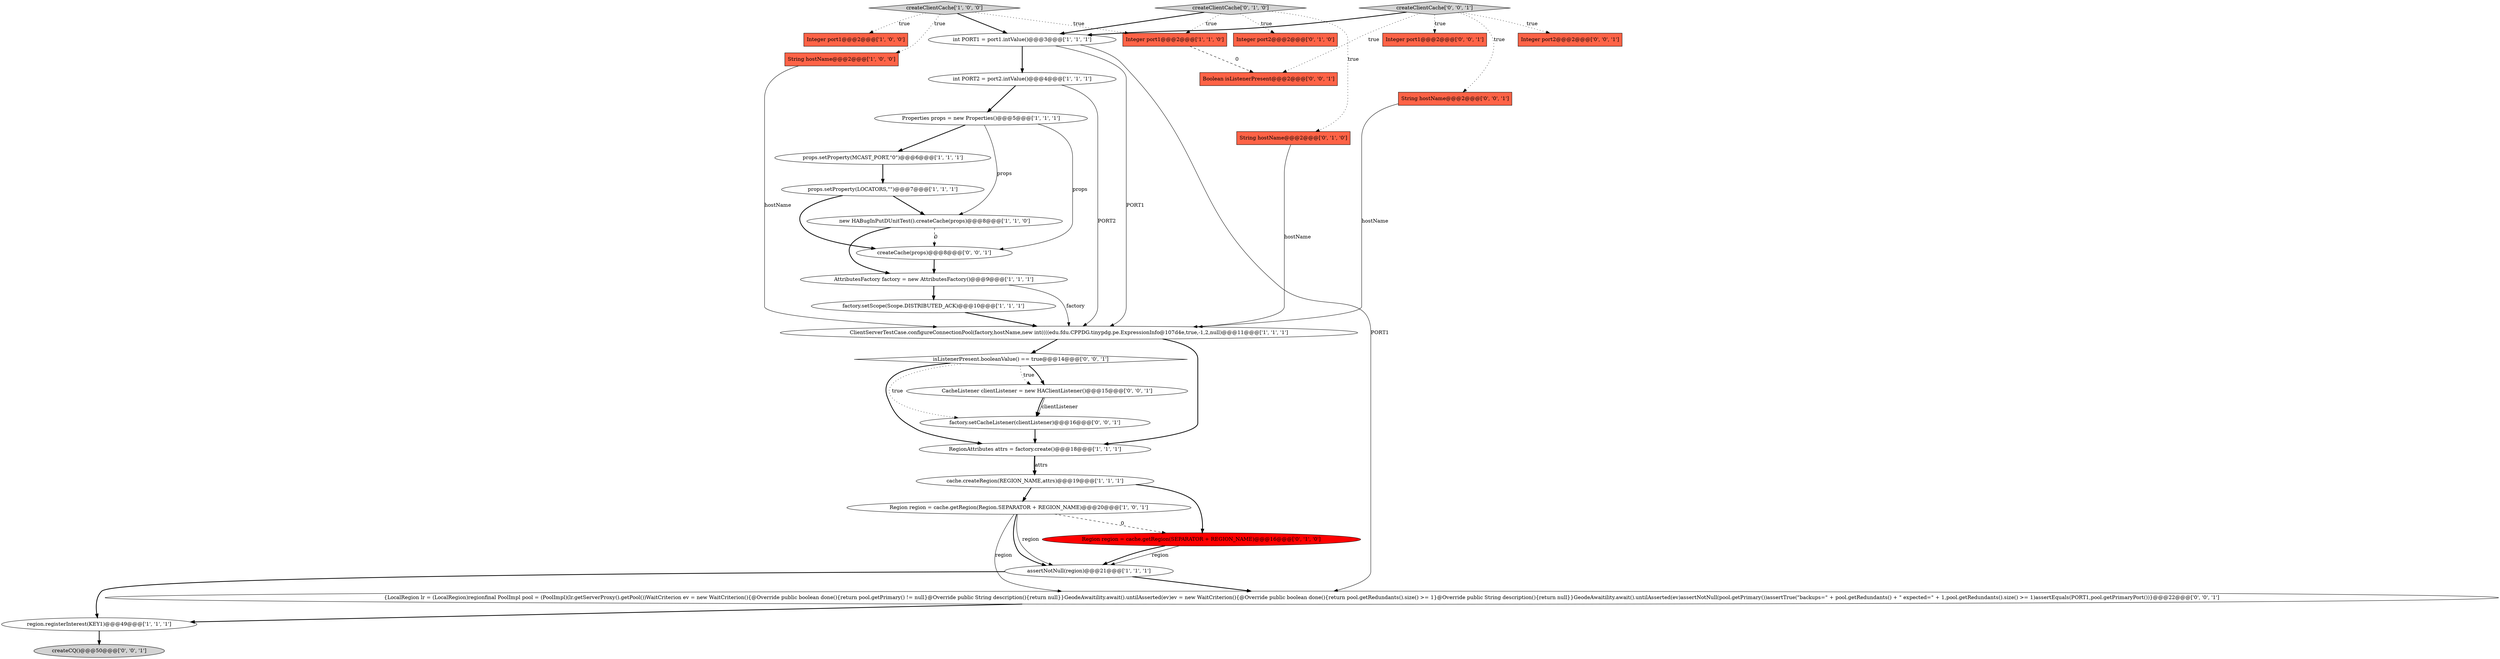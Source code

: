 digraph {
6 [style = filled, label = "props.setProperty(MCAST_PORT,\"0\")@@@6@@@['1', '1', '1']", fillcolor = white, shape = ellipse image = "AAA0AAABBB1BBB"];
13 [style = filled, label = "Properties props = new Properties()@@@5@@@['1', '1', '1']", fillcolor = white, shape = ellipse image = "AAA0AAABBB1BBB"];
3 [style = filled, label = "new HABugInPutDUnitTest().createCache(props)@@@8@@@['1', '1', '0']", fillcolor = white, shape = ellipse image = "AAA0AAABBB1BBB"];
10 [style = filled, label = "int PORT2 = port2.intValue()@@@4@@@['1', '1', '1']", fillcolor = white, shape = ellipse image = "AAA0AAABBB1BBB"];
17 [style = filled, label = "createClientCache['1', '0', '0']", fillcolor = lightgray, shape = diamond image = "AAA0AAABBB1BBB"];
25 [style = filled, label = "{LocalRegion lr = (LocalRegion)regionfinal PoolImpl pool = (PoolImpl)(lr.getServerProxy().getPool())WaitCriterion ev = new WaitCriterion(){@Override public boolean done(){return pool.getPrimary() != null}@Override public String description(){return null}}GeodeAwaitility.await().untilAsserted(ev)ev = new WaitCriterion(){@Override public boolean done(){return pool.getRedundants().size() >= 1}@Override public String description(){return null}}GeodeAwaitility.await().untilAsserted(ev)assertNotNull(pool.getPrimary())assertTrue(\"backups=\" + pool.getRedundants() + \" expected=\" + 1,pool.getRedundants().size() >= 1)assertEquals(PORT1,pool.getPrimaryPort())}@@@22@@@['0', '0', '1']", fillcolor = white, shape = ellipse image = "AAA0AAABBB3BBB"];
5 [style = filled, label = "region.registerInterest(KEY1)@@@49@@@['1', '1', '1']", fillcolor = white, shape = ellipse image = "AAA0AAABBB1BBB"];
23 [style = filled, label = "createCQ()@@@50@@@['0', '0', '1']", fillcolor = lightgray, shape = ellipse image = "AAA0AAABBB3BBB"];
11 [style = filled, label = "String hostName@@@2@@@['1', '0', '0']", fillcolor = tomato, shape = box image = "AAA0AAABBB1BBB"];
8 [style = filled, label = "cache.createRegion(REGION_NAME,attrs)@@@19@@@['1', '1', '1']", fillcolor = white, shape = ellipse image = "AAA0AAABBB1BBB"];
30 [style = filled, label = "Boolean isListenerPresent@@@2@@@['0', '0', '1']", fillcolor = tomato, shape = box image = "AAA0AAABBB3BBB"];
21 [style = filled, label = "Region region = cache.getRegion(SEPARATOR + REGION_NAME)@@@16@@@['0', '1', '0']", fillcolor = red, shape = ellipse image = "AAA1AAABBB2BBB"];
27 [style = filled, label = "factory.setCacheListener(clientListener)@@@16@@@['0', '0', '1']", fillcolor = white, shape = ellipse image = "AAA0AAABBB3BBB"];
9 [style = filled, label = "Integer port1@@@2@@@['1', '0', '0']", fillcolor = tomato, shape = box image = "AAA0AAABBB1BBB"];
32 [style = filled, label = "createCache(props)@@@8@@@['0', '0', '1']", fillcolor = white, shape = ellipse image = "AAA0AAABBB3BBB"];
12 [style = filled, label = "Integer port1@@@2@@@['1', '1', '0']", fillcolor = tomato, shape = box image = "AAA0AAABBB1BBB"];
2 [style = filled, label = "int PORT1 = port1.intValue()@@@3@@@['1', '1', '1']", fillcolor = white, shape = ellipse image = "AAA0AAABBB1BBB"];
18 [style = filled, label = "createClientCache['0', '1', '0']", fillcolor = lightgray, shape = diamond image = "AAA0AAABBB2BBB"];
7 [style = filled, label = "AttributesFactory factory = new AttributesFactory()@@@9@@@['1', '1', '1']", fillcolor = white, shape = ellipse image = "AAA0AAABBB1BBB"];
24 [style = filled, label = "String hostName@@@2@@@['0', '0', '1']", fillcolor = tomato, shape = box image = "AAA0AAABBB3BBB"];
4 [style = filled, label = "Region region = cache.getRegion(Region.SEPARATOR + REGION_NAME)@@@20@@@['1', '0', '1']", fillcolor = white, shape = ellipse image = "AAA0AAABBB1BBB"];
26 [style = filled, label = "createClientCache['0', '0', '1']", fillcolor = lightgray, shape = diamond image = "AAA0AAABBB3BBB"];
31 [style = filled, label = "isListenerPresent.booleanValue() == true@@@14@@@['0', '0', '1']", fillcolor = white, shape = diamond image = "AAA0AAABBB3BBB"];
19 [style = filled, label = "Integer port2@@@2@@@['0', '1', '0']", fillcolor = tomato, shape = box image = "AAA0AAABBB2BBB"];
0 [style = filled, label = "props.setProperty(LOCATORS,\"\")@@@7@@@['1', '1', '1']", fillcolor = white, shape = ellipse image = "AAA0AAABBB1BBB"];
15 [style = filled, label = "ClientServerTestCase.configureConnectionPool(factory,hostName,new int((((edu.fdu.CPPDG.tinypdg.pe.ExpressionInfo@107d4e,true,-1,2,null)@@@11@@@['1', '1', '1']", fillcolor = white, shape = ellipse image = "AAA0AAABBB1BBB"];
28 [style = filled, label = "Integer port1@@@2@@@['0', '0', '1']", fillcolor = tomato, shape = box image = "AAA0AAABBB3BBB"];
14 [style = filled, label = "factory.setScope(Scope.DISTRIBUTED_ACK)@@@10@@@['1', '1', '1']", fillcolor = white, shape = ellipse image = "AAA0AAABBB1BBB"];
22 [style = filled, label = "Integer port2@@@2@@@['0', '0', '1']", fillcolor = tomato, shape = box image = "AAA0AAABBB3BBB"];
29 [style = filled, label = "CacheListener clientListener = new HAClientListener()@@@15@@@['0', '0', '1']", fillcolor = white, shape = ellipse image = "AAA0AAABBB3BBB"];
16 [style = filled, label = "assertNotNull(region)@@@21@@@['1', '1', '1']", fillcolor = white, shape = ellipse image = "AAA0AAABBB1BBB"];
20 [style = filled, label = "String hostName@@@2@@@['0', '1', '0']", fillcolor = tomato, shape = box image = "AAA0AAABBB2BBB"];
1 [style = filled, label = "RegionAttributes attrs = factory.create()@@@18@@@['1', '1', '1']", fillcolor = white, shape = ellipse image = "AAA0AAABBB1BBB"];
0->3 [style = bold, label=""];
13->3 [style = solid, label="props"];
27->1 [style = bold, label=""];
1->8 [style = bold, label=""];
5->23 [style = bold, label=""];
2->15 [style = solid, label="PORT1"];
18->19 [style = dotted, label="true"];
17->11 [style = dotted, label="true"];
31->29 [style = bold, label=""];
16->25 [style = bold, label=""];
6->0 [style = bold, label=""];
32->7 [style = bold, label=""];
31->1 [style = bold, label=""];
7->15 [style = solid, label="factory"];
24->15 [style = solid, label="hostName"];
18->20 [style = dotted, label="true"];
18->2 [style = bold, label=""];
26->22 [style = dotted, label="true"];
2->10 [style = bold, label=""];
4->21 [style = dashed, label="0"];
12->30 [style = dashed, label="0"];
29->27 [style = solid, label="clientListener"];
20->15 [style = solid, label="hostName"];
7->14 [style = bold, label=""];
1->8 [style = solid, label="attrs"];
10->15 [style = solid, label="PORT2"];
21->16 [style = solid, label="region"];
29->27 [style = bold, label=""];
26->2 [style = bold, label=""];
11->15 [style = solid, label="hostName"];
4->25 [style = solid, label="region"];
18->12 [style = dotted, label="true"];
17->2 [style = bold, label=""];
10->13 [style = bold, label=""];
3->7 [style = bold, label=""];
15->31 [style = bold, label=""];
2->25 [style = solid, label="PORT1"];
17->12 [style = dotted, label="true"];
26->30 [style = dotted, label="true"];
13->32 [style = solid, label="props"];
26->28 [style = dotted, label="true"];
17->9 [style = dotted, label="true"];
26->24 [style = dotted, label="true"];
31->27 [style = dotted, label="true"];
16->5 [style = bold, label=""];
8->21 [style = bold, label=""];
21->16 [style = bold, label=""];
25->5 [style = bold, label=""];
14->15 [style = bold, label=""];
8->4 [style = bold, label=""];
13->6 [style = bold, label=""];
0->32 [style = bold, label=""];
31->29 [style = dotted, label="true"];
3->32 [style = dashed, label="0"];
4->16 [style = solid, label="region"];
4->16 [style = bold, label=""];
15->1 [style = bold, label=""];
}
